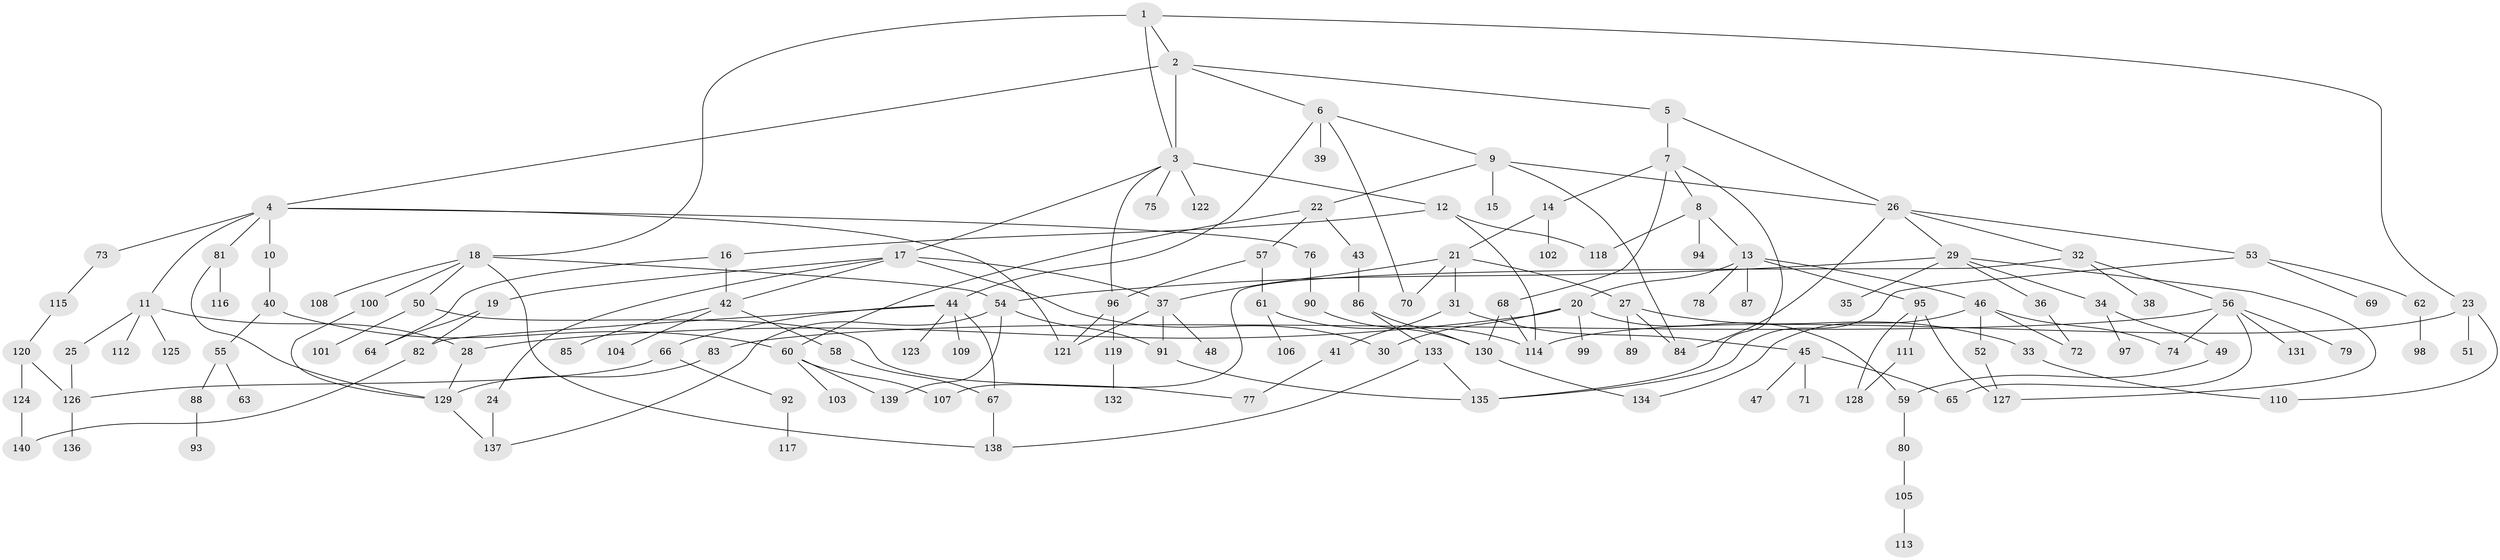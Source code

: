 // Generated by graph-tools (version 1.1) at 2025/00/03/09/25 03:00:57]
// undirected, 140 vertices, 188 edges
graph export_dot {
graph [start="1"]
  node [color=gray90,style=filled];
  1;
  2;
  3;
  4;
  5;
  6;
  7;
  8;
  9;
  10;
  11;
  12;
  13;
  14;
  15;
  16;
  17;
  18;
  19;
  20;
  21;
  22;
  23;
  24;
  25;
  26;
  27;
  28;
  29;
  30;
  31;
  32;
  33;
  34;
  35;
  36;
  37;
  38;
  39;
  40;
  41;
  42;
  43;
  44;
  45;
  46;
  47;
  48;
  49;
  50;
  51;
  52;
  53;
  54;
  55;
  56;
  57;
  58;
  59;
  60;
  61;
  62;
  63;
  64;
  65;
  66;
  67;
  68;
  69;
  70;
  71;
  72;
  73;
  74;
  75;
  76;
  77;
  78;
  79;
  80;
  81;
  82;
  83;
  84;
  85;
  86;
  87;
  88;
  89;
  90;
  91;
  92;
  93;
  94;
  95;
  96;
  97;
  98;
  99;
  100;
  101;
  102;
  103;
  104;
  105;
  106;
  107;
  108;
  109;
  110;
  111;
  112;
  113;
  114;
  115;
  116;
  117;
  118;
  119;
  120;
  121;
  122;
  123;
  124;
  125;
  126;
  127;
  128;
  129;
  130;
  131;
  132;
  133;
  134;
  135;
  136;
  137;
  138;
  139;
  140;
  1 -- 2;
  1 -- 3;
  1 -- 18;
  1 -- 23;
  2 -- 4;
  2 -- 5;
  2 -- 6;
  2 -- 3;
  3 -- 12;
  3 -- 17;
  3 -- 75;
  3 -- 122;
  3 -- 96;
  4 -- 10;
  4 -- 11;
  4 -- 73;
  4 -- 76;
  4 -- 81;
  4 -- 121;
  5 -- 7;
  5 -- 26;
  6 -- 9;
  6 -- 39;
  6 -- 44;
  6 -- 70;
  7 -- 8;
  7 -- 14;
  7 -- 68;
  7 -- 135;
  8 -- 13;
  8 -- 94;
  8 -- 118;
  9 -- 15;
  9 -- 22;
  9 -- 26;
  9 -- 84;
  10 -- 40;
  11 -- 25;
  11 -- 28;
  11 -- 112;
  11 -- 125;
  12 -- 16;
  12 -- 118;
  12 -- 114;
  13 -- 20;
  13 -- 46;
  13 -- 78;
  13 -- 87;
  13 -- 95;
  14 -- 21;
  14 -- 102;
  16 -- 64;
  16 -- 42;
  17 -- 19;
  17 -- 24;
  17 -- 30;
  17 -- 42;
  17 -- 37;
  18 -- 50;
  18 -- 100;
  18 -- 108;
  18 -- 138;
  18 -- 54;
  19 -- 64;
  19 -- 82;
  20 -- 59;
  20 -- 99;
  20 -- 28;
  20 -- 30;
  21 -- 27;
  21 -- 31;
  21 -- 37;
  21 -- 70;
  22 -- 43;
  22 -- 57;
  22 -- 60;
  23 -- 51;
  23 -- 110;
  23 -- 114;
  24 -- 137;
  25 -- 126;
  26 -- 29;
  26 -- 32;
  26 -- 53;
  26 -- 84;
  27 -- 33;
  27 -- 89;
  27 -- 84;
  28 -- 129;
  29 -- 34;
  29 -- 35;
  29 -- 36;
  29 -- 54;
  29 -- 127;
  31 -- 41;
  31 -- 45;
  32 -- 38;
  32 -- 56;
  32 -- 107;
  33 -- 110;
  34 -- 49;
  34 -- 97;
  36 -- 72;
  37 -- 48;
  37 -- 91;
  37 -- 121;
  40 -- 55;
  40 -- 60;
  41 -- 77;
  42 -- 58;
  42 -- 85;
  42 -- 104;
  43 -- 86;
  44 -- 66;
  44 -- 67;
  44 -- 109;
  44 -- 123;
  44 -- 82;
  45 -- 47;
  45 -- 71;
  45 -- 65;
  46 -- 52;
  46 -- 74;
  46 -- 134;
  46 -- 72;
  49 -- 59;
  50 -- 77;
  50 -- 101;
  52 -- 127;
  53 -- 62;
  53 -- 69;
  53 -- 135;
  54 -- 139;
  54 -- 137;
  54 -- 91;
  55 -- 63;
  55 -- 88;
  56 -- 65;
  56 -- 79;
  56 -- 83;
  56 -- 131;
  56 -- 74;
  57 -- 61;
  57 -- 96;
  58 -- 67;
  59 -- 80;
  60 -- 103;
  60 -- 139;
  60 -- 107;
  61 -- 106;
  61 -- 114;
  62 -- 98;
  66 -- 92;
  66 -- 126;
  67 -- 138;
  68 -- 114;
  68 -- 130;
  73 -- 115;
  76 -- 90;
  80 -- 105;
  81 -- 116;
  81 -- 129;
  82 -- 140;
  83 -- 129;
  86 -- 130;
  86 -- 133;
  88 -- 93;
  90 -- 130;
  91 -- 135;
  92 -- 117;
  95 -- 111;
  95 -- 127;
  95 -- 128;
  96 -- 119;
  96 -- 121;
  100 -- 129;
  105 -- 113;
  111 -- 128;
  115 -- 120;
  119 -- 132;
  120 -- 124;
  120 -- 126;
  124 -- 140;
  126 -- 136;
  129 -- 137;
  130 -- 134;
  133 -- 138;
  133 -- 135;
}
